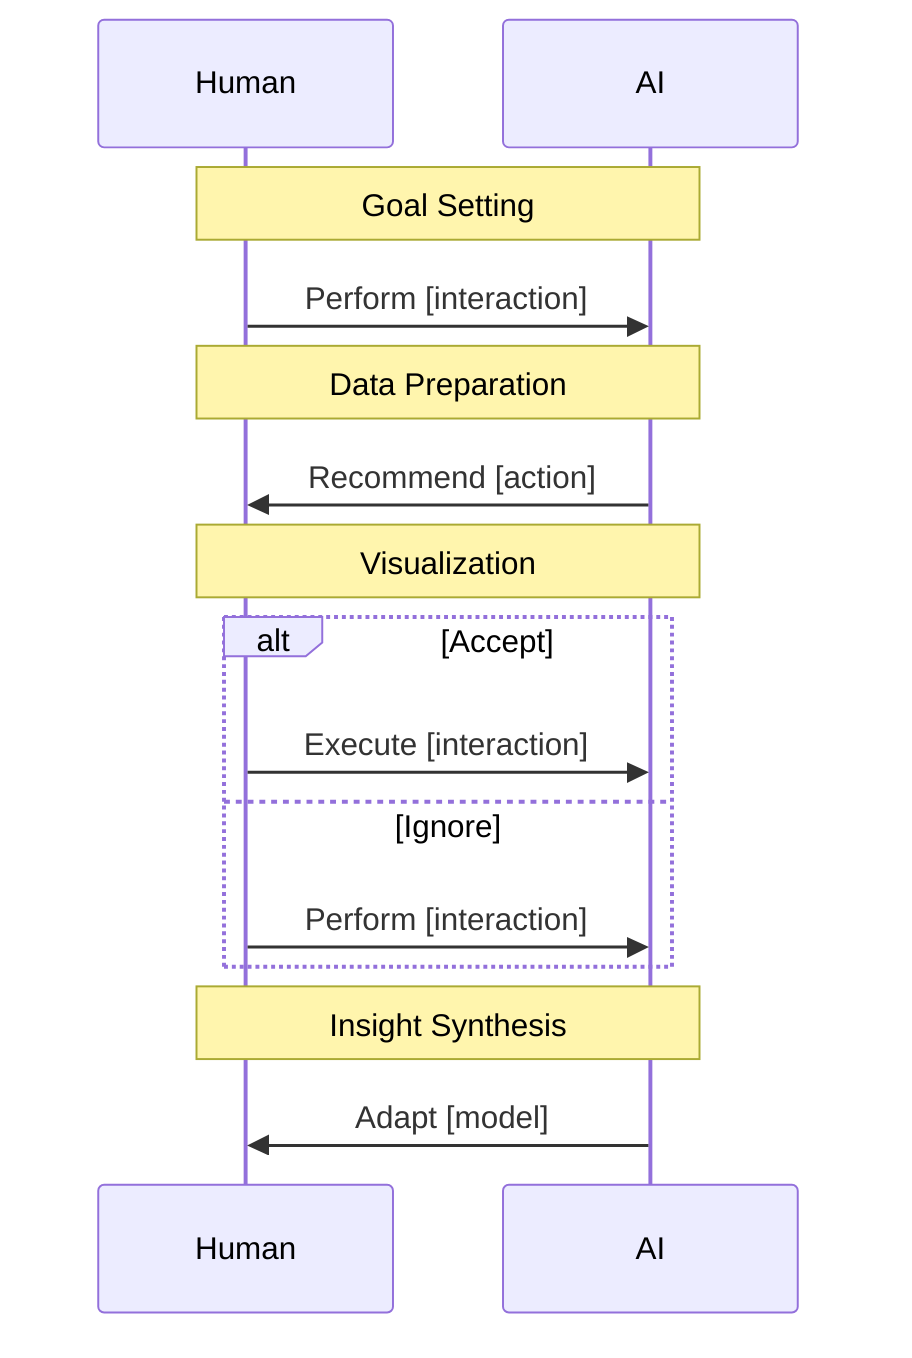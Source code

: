 sequenceDiagram
    participant H as Human
    participant A as AI

    note over H,A: Goal Setting
    H ->> A: Perform [interaction]

    note over H,A: Data Preparation
    A ->> H: Recommend [action]

    note over H,A: Visualization
    alt Accept
        H ->> A: Execute [interaction]
    else Ignore
        H ->> A: Perform [interaction]
    end

    note over H,A: Insight Synthesis
    A ->> H: Adapt [model]